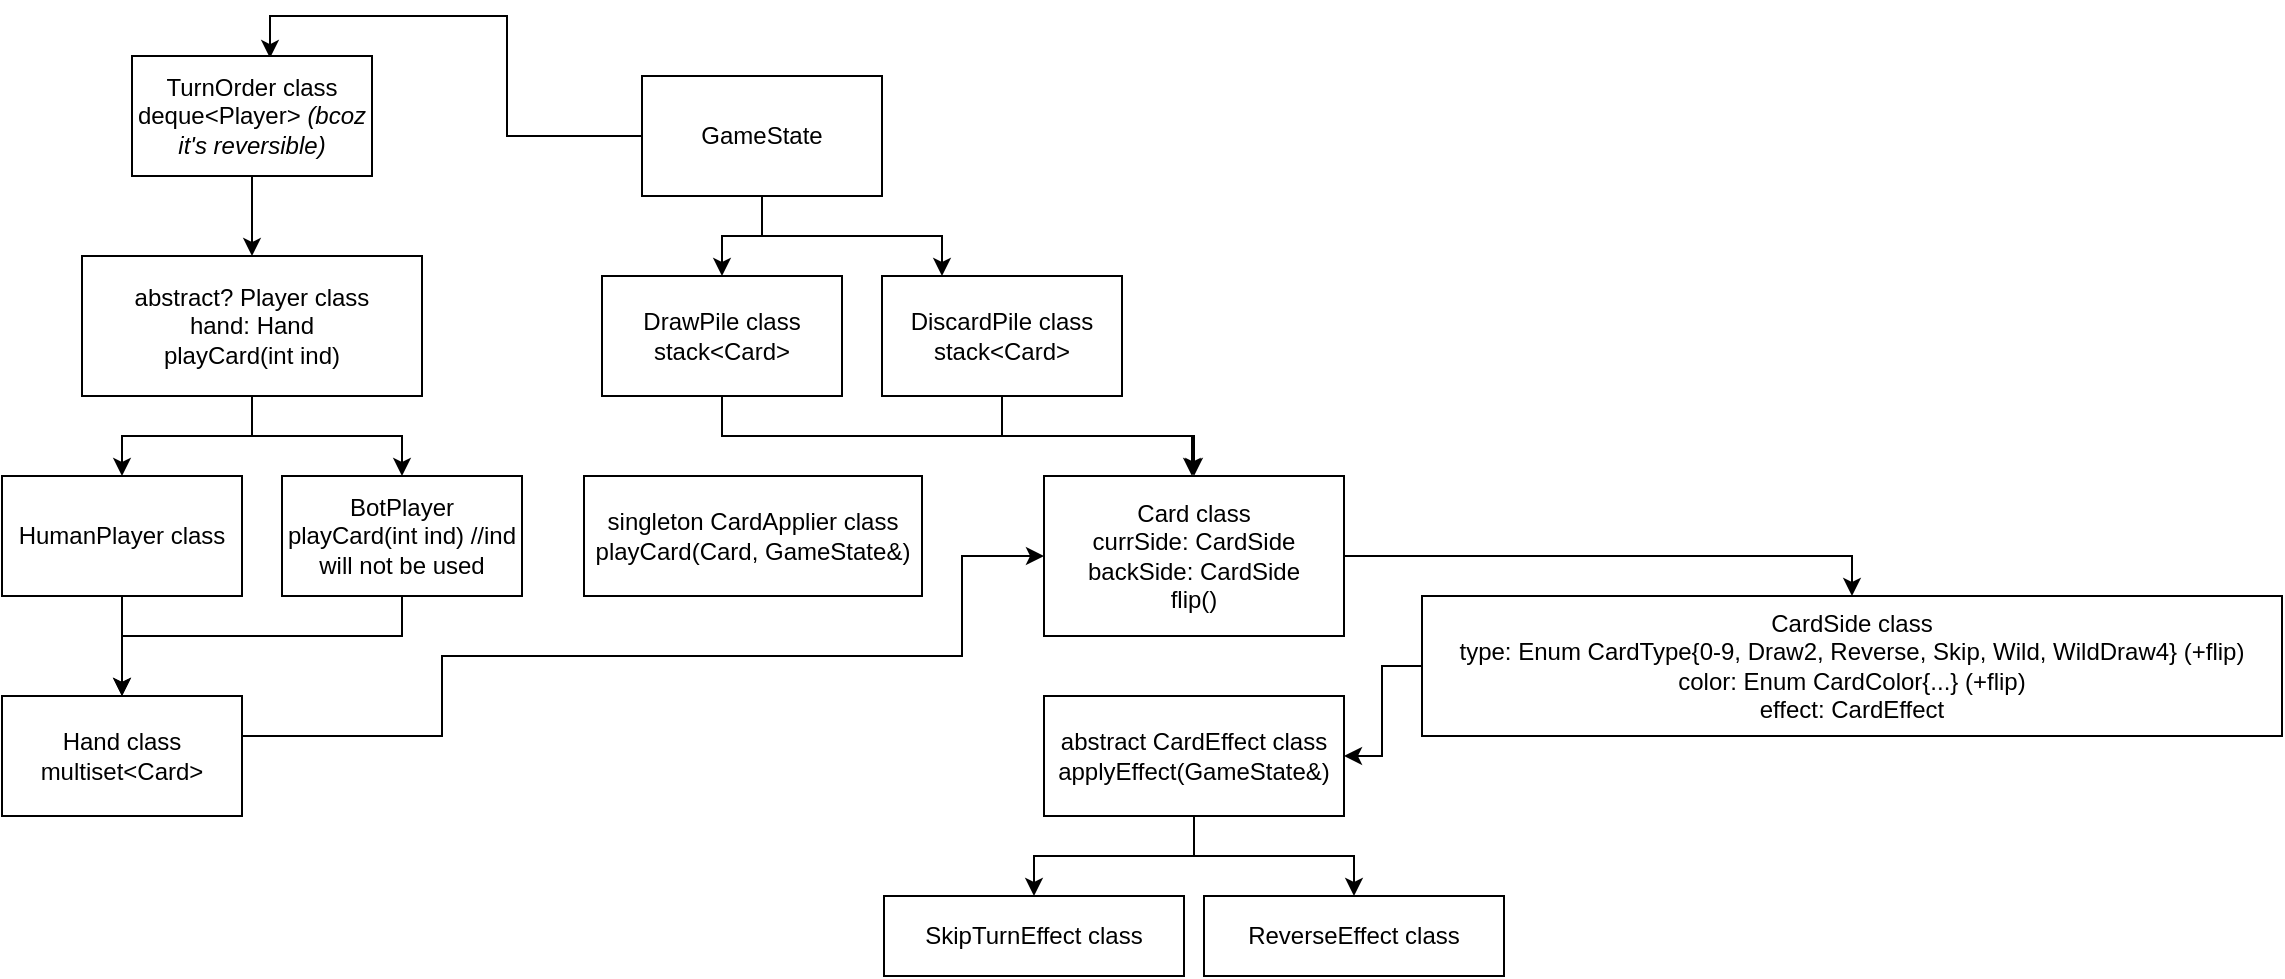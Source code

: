 <mxfile version="22.1.3" type="github">
  <diagram name="Page-1" id="uRHE72ZGrTwrVCCyfpTb">
    <mxGraphModel dx="1434" dy="1911" grid="1" gridSize="10" guides="1" tooltips="1" connect="1" arrows="1" fold="1" page="1" pageScale="1" pageWidth="850" pageHeight="1100" math="0" shadow="0">
      <root>
        <mxCell id="0" />
        <mxCell id="1" parent="0" />
        <mxCell id="Htw38UbW4cMCED8sRSsI-21" style="edgeStyle=orthogonalEdgeStyle;rounded=0;orthogonalLoop=1;jettySize=auto;html=1;entryX=0.575;entryY=0.017;entryDx=0;entryDy=0;entryPerimeter=0;" parent="1" source="Htw38UbW4cMCED8sRSsI-1" target="Htw38UbW4cMCED8sRSsI-18" edge="1">
          <mxGeometry relative="1" as="geometry" />
        </mxCell>
        <mxCell id="Htw38UbW4cMCED8sRSsI-41" style="edgeStyle=orthogonalEdgeStyle;rounded=0;orthogonalLoop=1;jettySize=auto;html=1;" parent="1" source="Htw38UbW4cMCED8sRSsI-1" target="Htw38UbW4cMCED8sRSsI-5" edge="1">
          <mxGeometry relative="1" as="geometry" />
        </mxCell>
        <mxCell id="Htw38UbW4cMCED8sRSsI-52" style="edgeStyle=orthogonalEdgeStyle;rounded=0;orthogonalLoop=1;jettySize=auto;html=1;entryX=0.25;entryY=0;entryDx=0;entryDy=0;" parent="1" source="Htw38UbW4cMCED8sRSsI-1" target="Htw38UbW4cMCED8sRSsI-16" edge="1">
          <mxGeometry relative="1" as="geometry" />
        </mxCell>
        <mxCell id="Htw38UbW4cMCED8sRSsI-1" value="GameState" style="rounded=0;whiteSpace=wrap;html=1;" parent="1" vertex="1">
          <mxGeometry x="360" y="30" width="120" height="60" as="geometry" />
        </mxCell>
        <mxCell id="pOPxgLZI2hBHOR72AEu_-9" style="edgeStyle=orthogonalEdgeStyle;rounded=0;orthogonalLoop=1;jettySize=auto;html=1;" parent="1" source="Htw38UbW4cMCED8sRSsI-2" target="vxuCkzHxp4fSkfn-FGB5-1" edge="1">
          <mxGeometry relative="1" as="geometry" />
        </mxCell>
        <mxCell id="pOPxgLZI2hBHOR72AEu_-10" style="edgeStyle=orthogonalEdgeStyle;rounded=0;orthogonalLoop=1;jettySize=auto;html=1;" parent="1" source="Htw38UbW4cMCED8sRSsI-2" target="vxuCkzHxp4fSkfn-FGB5-2" edge="1">
          <mxGeometry relative="1" as="geometry" />
        </mxCell>
        <mxCell id="Htw38UbW4cMCED8sRSsI-2" value="&lt;div&gt;abstract? Player class&lt;br&gt;&lt;/div&gt;&lt;div&gt;hand: Hand&lt;/div&gt;&lt;div&gt;playCard(int ind)&lt;/div&gt;" style="rounded=0;whiteSpace=wrap;html=1;" parent="1" vertex="1">
          <mxGeometry x="80" y="120" width="170" height="70" as="geometry" />
        </mxCell>
        <mxCell id="pOPxgLZI2hBHOR72AEu_-15" style="edgeStyle=orthogonalEdgeStyle;rounded=0;orthogonalLoop=1;jettySize=auto;html=1;" parent="1" source="Htw38UbW4cMCED8sRSsI-5" target="Htw38UbW4cMCED8sRSsI-6" edge="1">
          <mxGeometry relative="1" as="geometry">
            <Array as="points">
              <mxPoint x="400" y="210" />
              <mxPoint x="635" y="210" />
            </Array>
          </mxGeometry>
        </mxCell>
        <mxCell id="Htw38UbW4cMCED8sRSsI-5" value="&lt;div&gt;DrawPile class&lt;br&gt;&lt;/div&gt;&lt;div&gt;stack&amp;lt;Card&amp;gt;&lt;br&gt;&lt;/div&gt;" style="rounded=0;whiteSpace=wrap;html=1;" parent="1" vertex="1">
          <mxGeometry x="340" y="130" width="120" height="60" as="geometry" />
        </mxCell>
        <mxCell id="Htw38UbW4cMCED8sRSsI-20" style="edgeStyle=orthogonalEdgeStyle;rounded=0;orthogonalLoop=1;jettySize=auto;html=1;entryX=0.5;entryY=0;entryDx=0;entryDy=0;" parent="1" source="Htw38UbW4cMCED8sRSsI-6" target="Htw38UbW4cMCED8sRSsI-19" edge="1">
          <mxGeometry relative="1" as="geometry" />
        </mxCell>
        <mxCell id="Htw38UbW4cMCED8sRSsI-6" value="&lt;div&gt;Card class&lt;/div&gt;&lt;div&gt;currSide: CardSide&lt;/div&gt;&lt;div&gt;backSide: CardSide&lt;/div&gt;&lt;div&gt;flip()&lt;br&gt;&lt;/div&gt;" style="rounded=0;whiteSpace=wrap;html=1;" parent="1" vertex="1">
          <mxGeometry x="561" y="230" width="150" height="80" as="geometry" />
        </mxCell>
        <mxCell id="vxuCkzHxp4fSkfn-FGB5-13" style="edgeStyle=orthogonalEdgeStyle;rounded=0;orthogonalLoop=1;jettySize=auto;html=1;entryX=0;entryY=0.5;entryDx=0;entryDy=0;" parent="1" target="Htw38UbW4cMCED8sRSsI-6" edge="1">
          <mxGeometry relative="1" as="geometry">
            <mxPoint x="160" y="380" as="sourcePoint" />
            <mxPoint x="325" y="340" as="targetPoint" />
            <Array as="points">
              <mxPoint x="160" y="360" />
              <mxPoint x="260" y="360" />
              <mxPoint x="260" y="320" />
              <mxPoint x="520" y="320" />
              <mxPoint x="520" y="270" />
            </Array>
          </mxGeometry>
        </mxCell>
        <mxCell id="Htw38UbW4cMCED8sRSsI-15" value="&lt;div&gt;Hand class&lt;br&gt;&lt;/div&gt;&lt;div&gt;multiset&amp;lt;Card&amp;gt;&lt;br&gt;&lt;/div&gt;" style="rounded=0;whiteSpace=wrap;html=1;" parent="1" vertex="1">
          <mxGeometry x="40" y="340" width="120" height="60" as="geometry" />
        </mxCell>
        <mxCell id="pOPxgLZI2hBHOR72AEu_-14" style="edgeStyle=orthogonalEdgeStyle;rounded=0;orthogonalLoop=1;jettySize=auto;html=1;" parent="1" source="Htw38UbW4cMCED8sRSsI-16" target="Htw38UbW4cMCED8sRSsI-6" edge="1">
          <mxGeometry relative="1" as="geometry" />
        </mxCell>
        <mxCell id="Htw38UbW4cMCED8sRSsI-16" value="&lt;div&gt;DiscardPile class&lt;br&gt;&lt;/div&gt;&lt;div&gt;stack&amp;lt;Card&amp;gt;&lt;br&gt;&lt;/div&gt;" style="rounded=0;whiteSpace=wrap;html=1;" parent="1" vertex="1">
          <mxGeometry x="480" y="130" width="120" height="60" as="geometry" />
        </mxCell>
        <mxCell id="wfIfMz2ZM5CQok1hQcsr-1" style="edgeStyle=orthogonalEdgeStyle;rounded=0;orthogonalLoop=1;jettySize=auto;html=1;" edge="1" parent="1" source="Htw38UbW4cMCED8sRSsI-19" target="vxuCkzHxp4fSkfn-FGB5-14">
          <mxGeometry relative="1" as="geometry" />
        </mxCell>
        <mxCell id="Htw38UbW4cMCED8sRSsI-19" value="&lt;div&gt;CardSide class&lt;/div&gt;&lt;div&gt;type: Enum CardType{0-9, Draw2, Reverse, Skip, Wild, WildDraw4} (+flip)&lt;br&gt;&lt;/div&gt;&lt;div&gt;color: Enum CardColor{...} (+flip)&lt;/div&gt;&lt;div&gt;effect: CardEffect&lt;/div&gt;" style="rounded=0;whiteSpace=wrap;html=1;" parent="1" vertex="1">
          <mxGeometry x="750" y="290" width="430" height="70" as="geometry" />
        </mxCell>
        <mxCell id="vxuCkzHxp4fSkfn-FGB5-11" style="edgeStyle=orthogonalEdgeStyle;rounded=0;orthogonalLoop=1;jettySize=auto;html=1;" parent="1" source="vxuCkzHxp4fSkfn-FGB5-1" target="Htw38UbW4cMCED8sRSsI-15" edge="1">
          <mxGeometry relative="1" as="geometry" />
        </mxCell>
        <mxCell id="vxuCkzHxp4fSkfn-FGB5-1" value="&lt;div&gt;HumanPlayer class&lt;br&gt;&lt;/div&gt;" style="rounded=0;whiteSpace=wrap;html=1;" parent="1" vertex="1">
          <mxGeometry x="40" y="230" width="120" height="60" as="geometry" />
        </mxCell>
        <mxCell id="vxuCkzHxp4fSkfn-FGB5-12" style="edgeStyle=orthogonalEdgeStyle;rounded=0;orthogonalLoop=1;jettySize=auto;html=1;entryX=0.5;entryY=0;entryDx=0;entryDy=0;" parent="1" source="vxuCkzHxp4fSkfn-FGB5-2" target="Htw38UbW4cMCED8sRSsI-15" edge="1">
          <mxGeometry relative="1" as="geometry">
            <Array as="points">
              <mxPoint x="240" y="310" />
              <mxPoint x="100" y="310" />
            </Array>
          </mxGeometry>
        </mxCell>
        <mxCell id="vxuCkzHxp4fSkfn-FGB5-2" value="&lt;div&gt;BotPlayer&lt;/div&gt;&lt;div&gt;&lt;div&gt;playCard(int ind) //ind will not be used&lt;/div&gt;&lt;/div&gt;" style="rounded=0;whiteSpace=wrap;html=1;" parent="1" vertex="1">
          <mxGeometry x="180" y="230" width="120" height="60" as="geometry" />
        </mxCell>
        <mxCell id="vxuCkzHxp4fSkfn-FGB5-16" style="edgeStyle=orthogonalEdgeStyle;rounded=0;orthogonalLoop=1;jettySize=auto;html=1;entryX=0.5;entryY=0;entryDx=0;entryDy=0;" parent="1" source="vxuCkzHxp4fSkfn-FGB5-14" target="vxuCkzHxp4fSkfn-FGB5-15" edge="1">
          <mxGeometry relative="1" as="geometry" />
        </mxCell>
        <mxCell id="pOPxgLZI2hBHOR72AEu_-18" style="edgeStyle=orthogonalEdgeStyle;rounded=0;orthogonalLoop=1;jettySize=auto;html=1;" parent="1" source="vxuCkzHxp4fSkfn-FGB5-14" target="pOPxgLZI2hBHOR72AEu_-17" edge="1">
          <mxGeometry relative="1" as="geometry" />
        </mxCell>
        <mxCell id="vxuCkzHxp4fSkfn-FGB5-14" value="&lt;div&gt;abstract CardEffect class&lt;/div&gt;applyEffect(GameState&amp;amp;)" style="rounded=0;whiteSpace=wrap;html=1;" parent="1" vertex="1">
          <mxGeometry x="561" y="340" width="150" height="60" as="geometry" />
        </mxCell>
        <mxCell id="vxuCkzHxp4fSkfn-FGB5-15" value="&lt;div&gt;SkipTurnEffect class&lt;/div&gt;" style="rounded=0;whiteSpace=wrap;html=1;" parent="1" vertex="1">
          <mxGeometry x="481" y="440" width="150" height="40" as="geometry" />
        </mxCell>
        <mxCell id="pOPxgLZI2hBHOR72AEu_-1" value="singleton CardApplier class&lt;br&gt;&lt;div&gt;playCard(Card, GameState&amp;amp;)&lt;/div&gt;" style="rounded=0;whiteSpace=wrap;html=1;" parent="1" vertex="1">
          <mxGeometry x="331" y="230" width="169" height="60" as="geometry" />
        </mxCell>
        <mxCell id="pOPxgLZI2hBHOR72AEu_-3" style="edgeStyle=orthogonalEdgeStyle;rounded=0;orthogonalLoop=1;jettySize=auto;html=1;" parent="1" source="Htw38UbW4cMCED8sRSsI-18" target="Htw38UbW4cMCED8sRSsI-2" edge="1">
          <mxGeometry relative="1" as="geometry" />
        </mxCell>
        <mxCell id="Htw38UbW4cMCED8sRSsI-18" value="&lt;div&gt;TurnOrder class&lt;br&gt;&lt;/div&gt;&lt;div&gt;deque&amp;lt;Player&amp;gt; &lt;i&gt;(bcoz it&#39;s reversible)&lt;/i&gt;&lt;br&gt;&lt;/div&gt;" style="rounded=0;whiteSpace=wrap;html=1;" parent="1" vertex="1">
          <mxGeometry x="105" y="20" width="120" height="60" as="geometry" />
        </mxCell>
        <mxCell id="pOPxgLZI2hBHOR72AEu_-17" value="ReverseEffect class" style="rounded=0;whiteSpace=wrap;html=1;" parent="1" vertex="1">
          <mxGeometry x="641" y="440" width="150" height="40" as="geometry" />
        </mxCell>
      </root>
    </mxGraphModel>
  </diagram>
</mxfile>
